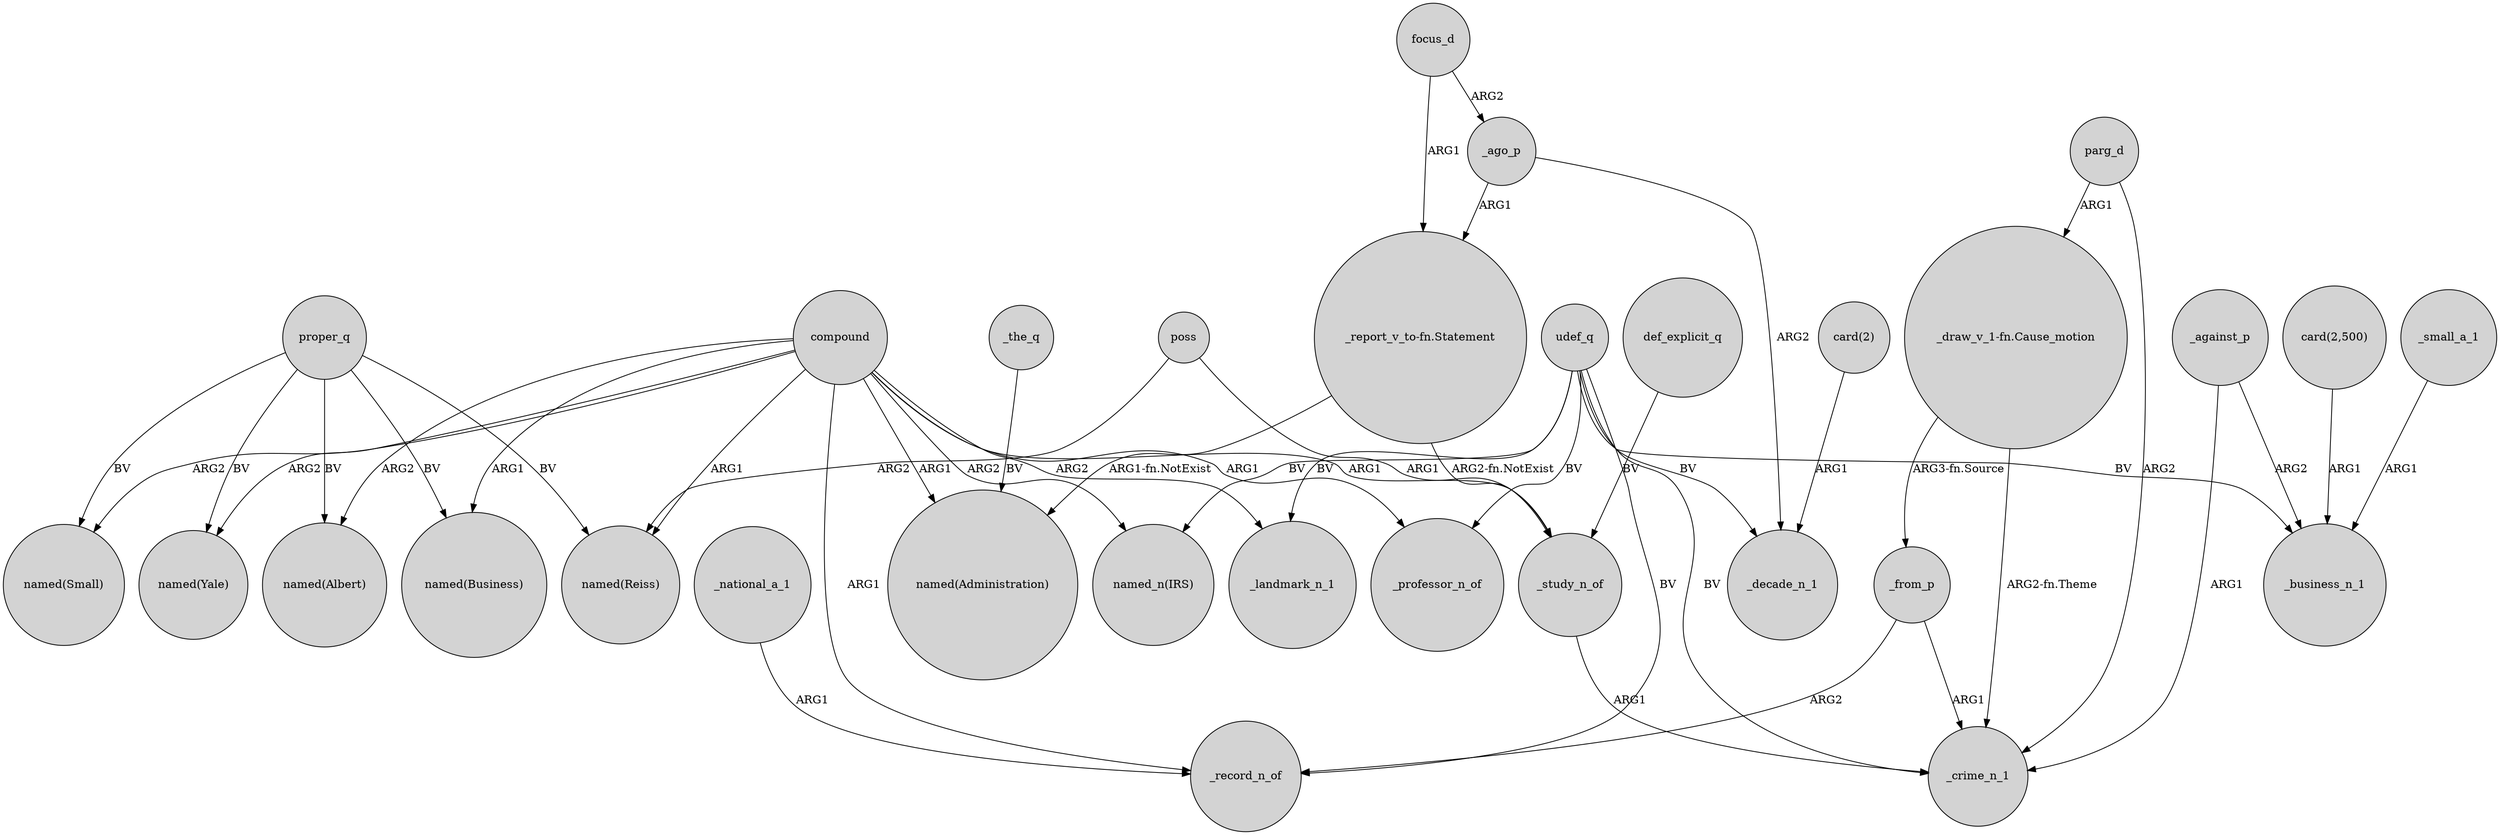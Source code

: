 digraph {
	node [shape=circle style=filled]
	_ago_p -> "_report_v_to-fn.Statement" [label=ARG1]
	"card(2)" -> _decade_n_1 [label=ARG1]
	proper_q -> "named(Yale)" [label=BV]
	focus_d -> "_report_v_to-fn.Statement" [label=ARG1]
	udef_q -> _professor_n_of [label=BV]
	compound -> "named(Albert)" [label=ARG2]
	"card(2,500)" -> _business_n_1 [label=ARG1]
	_ago_p -> _decade_n_1 [label=ARG2]
	proper_q -> "named(Business)" [label=BV]
	udef_q -> _record_n_of [label=BV]
	proper_q -> "named(Reiss)" [label=BV]
	compound -> "named(Reiss)" [label=ARG1]
	udef_q -> _landmark_n_1 [label=BV]
	compound -> _professor_n_of [label=ARG1]
	compound -> "named(Administration)" [label=ARG1]
	_study_n_of -> _crime_n_1 [label=ARG1]
	_from_p -> _crime_n_1 [label=ARG1]
	_against_p -> _crime_n_1 [label=ARG1]
	"_report_v_to-fn.Statement" -> "named(Administration)" [label="ARG1-fn.NotExist"]
	def_explicit_q -> _study_n_of [label=BV]
	_the_q -> "named(Administration)" [label=BV]
	_against_p -> _business_n_1 [label=ARG2]
	parg_d -> "_draw_v_1-fn.Cause_motion" [label=ARG1]
	_small_a_1 -> _business_n_1 [label=ARG1]
	"_draw_v_1-fn.Cause_motion" -> _crime_n_1 [label="ARG2-fn.Theme"]
	compound -> "named(Business)" [label=ARG1]
	proper_q -> "named(Albert)" [label=BV]
	_national_a_1 -> _record_n_of [label=ARG1]
	compound -> _study_n_of [label=ARG1]
	_from_p -> _record_n_of [label=ARG2]
	compound -> "named_n(IRS)" [label=ARG2]
	compound -> "named(Small)" [label=ARG2]
	udef_q -> _business_n_1 [label=BV]
	focus_d -> _ago_p [label=ARG2]
	udef_q -> "named_n(IRS)" [label=BV]
	compound -> _landmark_n_1 [label=ARG2]
	parg_d -> _crime_n_1 [label=ARG2]
	compound -> _record_n_of [label=ARG1]
	compound -> "named(Yale)" [label=ARG2]
	udef_q -> _crime_n_1 [label=BV]
	"_draw_v_1-fn.Cause_motion" -> _from_p [label="ARG3-fn.Source"]
	poss -> _study_n_of [label=ARG1]
	poss -> "named(Reiss)" [label=ARG2]
	udef_q -> _decade_n_1 [label=BV]
	proper_q -> "named(Small)" [label=BV]
	"_report_v_to-fn.Statement" -> _study_n_of [label="ARG2-fn.NotExist"]
}
